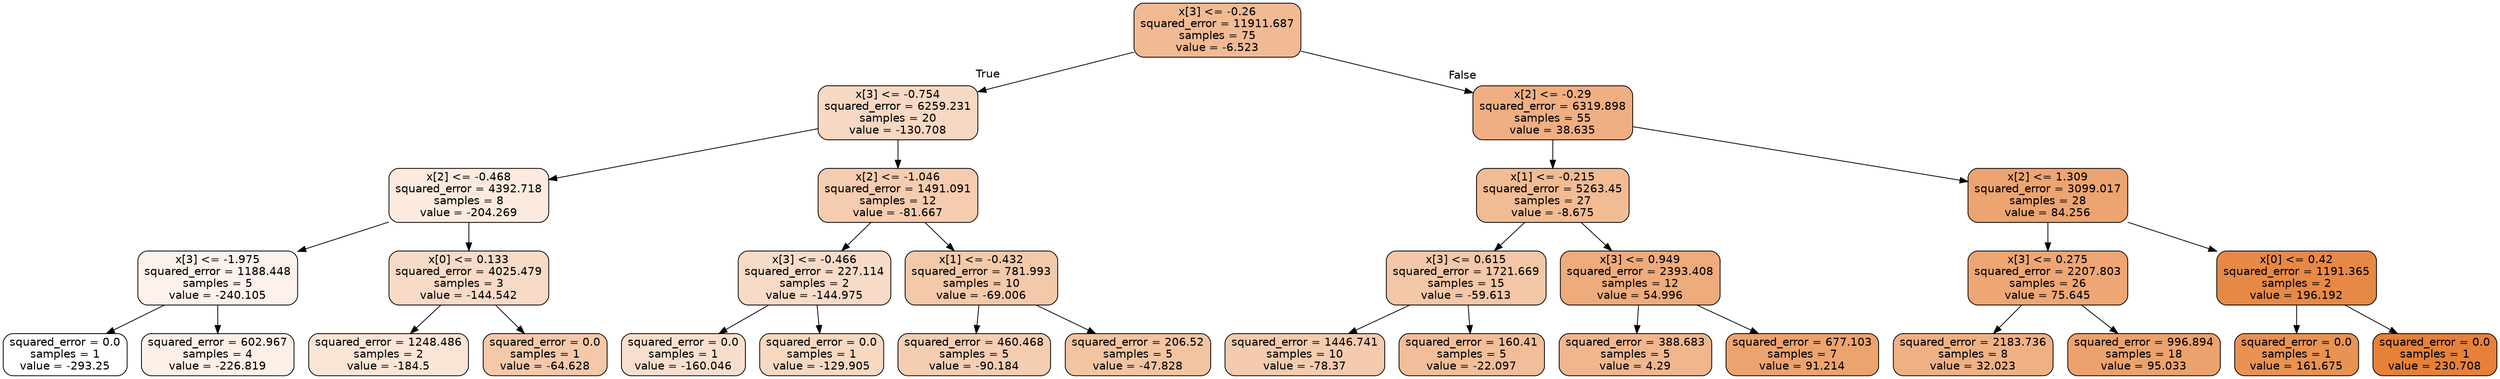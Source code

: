 digraph Tree {
node [shape=box, style="filled, rounded", color="black", fontname="helvetica"] ;
edge [fontname="helvetica"] ;
0 [label="x[3] <= -0.26\nsquared_error = 11911.687\nsamples = 75\nvalue = -6.523", fillcolor="#f1ba93"] ;
1 [label="x[3] <= -0.754\nsquared_error = 6259.231\nsamples = 20\nvalue = -130.708", fillcolor="#f7d8c2"] ;
0 -> 1 [labeldistance=2.5, labelangle=45, headlabel="True"] ;
2 [label="x[2] <= -0.468\nsquared_error = 4392.718\nsamples = 8\nvalue = -204.269", fillcolor="#fbeadd"] ;
1 -> 2 ;
3 [label="x[3] <= -1.975\nsquared_error = 1188.448\nsamples = 5\nvalue = -240.105", fillcolor="#fcf2eb"] ;
2 -> 3 ;
4 [label="squared_error = 0.0\nsamples = 1\nvalue = -293.25", fillcolor="#ffffff"] ;
3 -> 4 ;
5 [label="squared_error = 602.967\nsamples = 4\nvalue = -226.819", fillcolor="#fcefe6"] ;
3 -> 5 ;
6 [label="x[0] <= 0.133\nsquared_error = 4025.479\nsamples = 3\nvalue = -144.542", fillcolor="#f8dbc7"] ;
2 -> 6 ;
7 [label="squared_error = 1248.486\nsamples = 2\nvalue = -184.5", fillcolor="#fae5d6"] ;
6 -> 7 ;
8 [label="squared_error = 0.0\nsamples = 1\nvalue = -64.628", fillcolor="#f4c8a9"] ;
6 -> 8 ;
9 [label="x[2] <= -1.046\nsquared_error = 1491.091\nsamples = 12\nvalue = -81.667", fillcolor="#f5ccaf"] ;
1 -> 9 ;
10 [label="x[3] <= -0.466\nsquared_error = 227.114\nsamples = 2\nvalue = -144.975", fillcolor="#f8dbc7"] ;
9 -> 10 ;
11 [label="squared_error = 0.0\nsamples = 1\nvalue = -160.046", fillcolor="#f8dfcd"] ;
10 -> 11 ;
12 [label="squared_error = 0.0\nsamples = 1\nvalue = -129.905", fillcolor="#f7d8c1"] ;
10 -> 12 ;
13 [label="x[1] <= -0.432\nsquared_error = 781.993\nsamples = 10\nvalue = -69.006", fillcolor="#f4c9aa"] ;
9 -> 13 ;
14 [label="squared_error = 460.468\nsamples = 5\nvalue = -90.184", fillcolor="#f5ceb2"] ;
13 -> 14 ;
15 [label="squared_error = 206.52\nsamples = 5\nvalue = -47.828", fillcolor="#f3c4a2"] ;
13 -> 15 ;
16 [label="x[2] <= -0.29\nsquared_error = 6319.898\nsamples = 55\nvalue = 38.635", fillcolor="#efaf82"] ;
0 -> 16 [labeldistance=2.5, labelangle=-45, headlabel="False"] ;
17 [label="x[1] <= -0.215\nsquared_error = 5263.45\nsamples = 27\nvalue = -8.675", fillcolor="#f1bb93"] ;
16 -> 17 ;
18 [label="x[3] <= 0.615\nsquared_error = 1721.669\nsamples = 15\nvalue = -59.613", fillcolor="#f3c7a7"] ;
17 -> 18 ;
19 [label="squared_error = 1446.741\nsamples = 10\nvalue = -78.37", fillcolor="#f4cbae"] ;
18 -> 19 ;
20 [label="squared_error = 160.41\nsamples = 5\nvalue = -22.097", fillcolor="#f2be99"] ;
18 -> 20 ;
21 [label="x[3] <= 0.949\nsquared_error = 2393.408\nsamples = 12\nvalue = 54.996", fillcolor="#eeab7b"] ;
17 -> 21 ;
22 [label="squared_error = 388.683\nsamples = 5\nvalue = 4.29", fillcolor="#f0b78f"] ;
21 -> 22 ;
23 [label="squared_error = 677.103\nsamples = 7\nvalue = 91.214", fillcolor="#eca36e"] ;
21 -> 23 ;
24 [label="x[2] <= 1.309\nsquared_error = 3099.017\nsamples = 28\nvalue = 84.256", fillcolor="#eca470"] ;
16 -> 24 ;
25 [label="x[3] <= 0.275\nsquared_error = 2207.803\nsamples = 26\nvalue = 75.645", fillcolor="#eda674"] ;
24 -> 25 ;
26 [label="squared_error = 2183.736\nsamples = 8\nvalue = 32.023", fillcolor="#efb184"] ;
25 -> 26 ;
27 [label="squared_error = 996.894\nsamples = 18\nvalue = 95.033", fillcolor="#eca26c"] ;
25 -> 27 ;
28 [label="x[0] <= 0.42\nsquared_error = 1191.365\nsamples = 2\nvalue = 196.192", fillcolor="#e78946"] ;
24 -> 28 ;
29 [label="squared_error = 0.0\nsamples = 1\nvalue = 161.675", fillcolor="#e89253"] ;
28 -> 29 ;
30 [label="squared_error = 0.0\nsamples = 1\nvalue = 230.708", fillcolor="#e58139"] ;
28 -> 30 ;
}